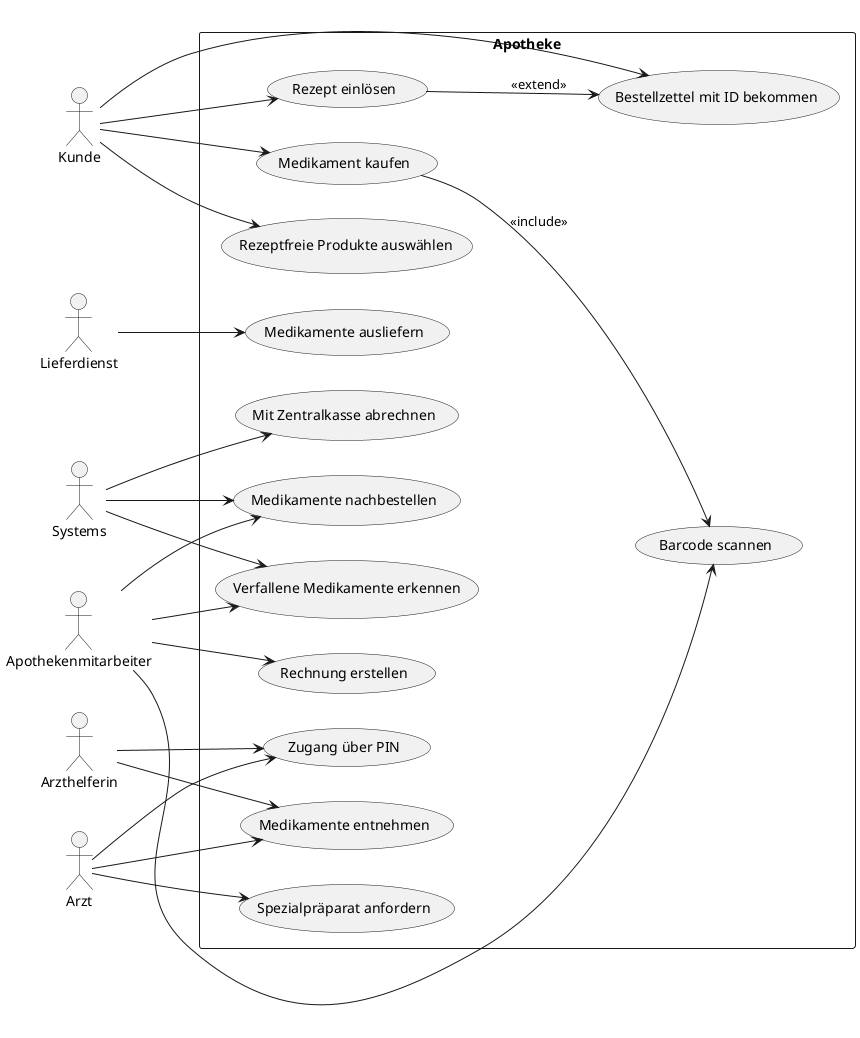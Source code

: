 
@startuml
left to right direction

actor Kunde
actor Arzt
actor Arzthelferin
actor Apothekenmitarbeiter
actor Lieferdienst
actor Systems

rectangle Apotheke {
  (Rezeptfreie Produkte auswählen) as R1
  (Medikament kaufen) as R2
  (Rezept einlösen) as R3
  (Bestellzettel mit ID bekommen) as R4
  (Spezialpräparat anfordern) as R5
  (Medikamente entnehmen) as R6
  (Zugang über PIN) as R7
  '(Laborpräparate herstellen) as R8
  (Barcode scannen) as R9
  (Medikamente nachbestellen) as R10
  (Rechnung erstellen) as R11
  (Mit Zentralkasse abrechnen) as R12
  (Verfallene Medikamente erkennen) as R13
  (Medikamente ausliefern) as R14
  '(Medikamente empfangen) as R15
  '(Medikamente bestellen) as R16
}

Kunde --> R1
Kunde --> R2
Kunde --> R3
Kunde --> R4

Arzt --> R5
Arzt --> R6
Arzt --> R7
Arzthelferin --> R6
Arzthelferin --> R7
'Apothekenmitarbeiter --> R8
Apothekenmitarbeiter --> R9
Apothekenmitarbeiter --> R10
Apothekenmitarbeiter --> R11
Apothekenmitarbeiter --> R13
 Systems  --> R10
Systems --> R12
Systems--> R13
'Kasse --> R12
Lieferdienst --> R14
'Patient --> R15
'Patient --> R16
R2 --> R9 : <<include>>
R3 --> R4 : <<extend>>

@enduml
